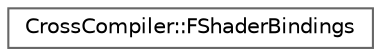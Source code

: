 digraph "Graphical Class Hierarchy"
{
 // INTERACTIVE_SVG=YES
 // LATEX_PDF_SIZE
  bgcolor="transparent";
  edge [fontname=Helvetica,fontsize=10,labelfontname=Helvetica,labelfontsize=10];
  node [fontname=Helvetica,fontsize=10,shape=box,height=0.2,width=0.4];
  rankdir="LR";
  Node0 [id="Node000000",label="CrossCompiler::FShaderBindings",height=0.2,width=0.4,color="grey40", fillcolor="white", style="filled",URL="$de/d0c/structCrossCompiler_1_1FShaderBindings.html",tooltip=" "];
}
